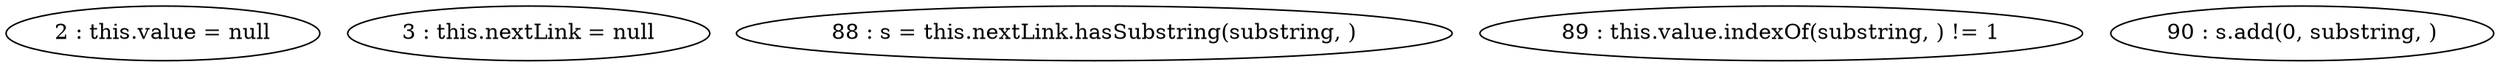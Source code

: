 digraph G {
"2 : this.value = null"
"3 : this.nextLink = null"
"88 : s = this.nextLink.hasSubstring(substring, )"
"89 : this.value.indexOf(substring, ) != 1"
"90 : s.add(0, substring, )"
}